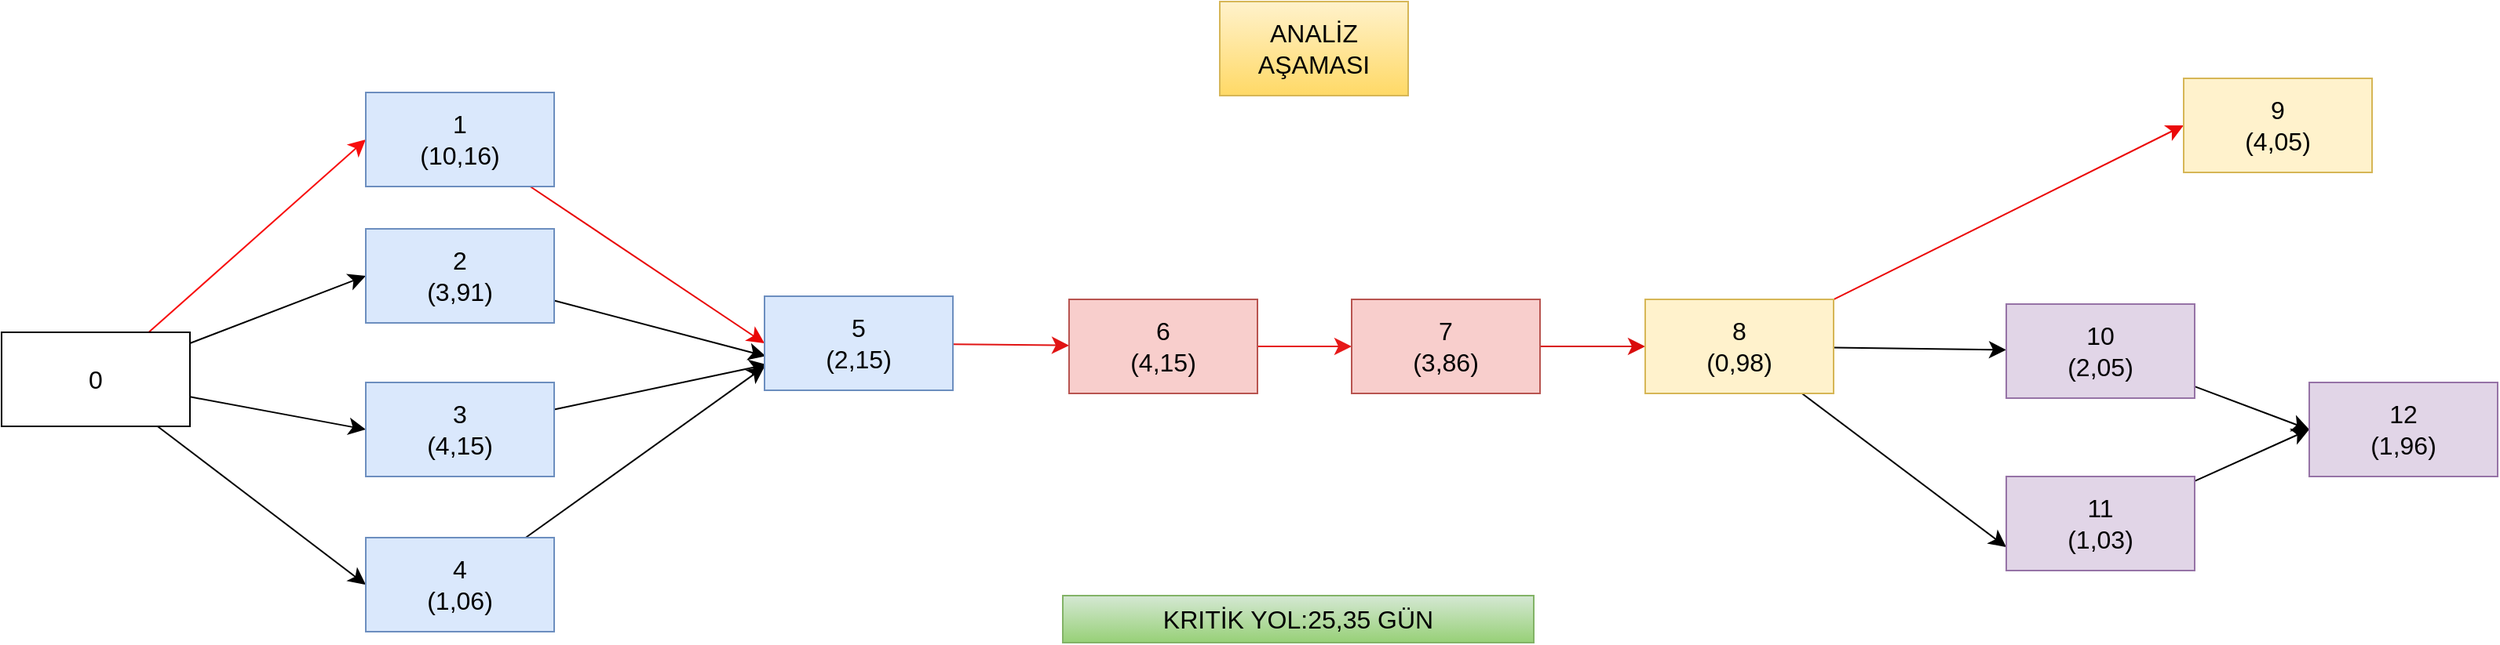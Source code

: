<mxfile version="21.1.2" type="device">
  <diagram name="Sayfa -1" id="TjAz3m3SiwIQFOfm3-uA">
    <mxGraphModel dx="1436" dy="1064" grid="0" gridSize="10" guides="1" tooltips="1" connect="1" arrows="1" fold="1" page="0" pageScale="1" pageWidth="827" pageHeight="1169" math="0" shadow="0">
      <root>
        <mxCell id="0" />
        <mxCell id="1" parent="0" />
        <mxCell id="9LyN6Sd_W5k2G55v31xB-8" style="edgeStyle=none;curved=1;rounded=0;orthogonalLoop=1;jettySize=auto;html=1;entryX=0;entryY=0.5;entryDx=0;entryDy=0;fontSize=12;startSize=8;endSize=8;strokeColor=#f80d0d;" parent="1" source="9LyN6Sd_W5k2G55v31xB-1" target="9LyN6Sd_W5k2G55v31xB-3" edge="1">
          <mxGeometry relative="1" as="geometry" />
        </mxCell>
        <mxCell id="9LyN6Sd_W5k2G55v31xB-9" style="edgeStyle=none;curved=1;rounded=0;orthogonalLoop=1;jettySize=auto;html=1;entryX=0;entryY=0.5;entryDx=0;entryDy=0;fontSize=12;startSize=8;endSize=8;" parent="1" source="9LyN6Sd_W5k2G55v31xB-1" target="9LyN6Sd_W5k2G55v31xB-6" edge="1">
          <mxGeometry relative="1" as="geometry" />
        </mxCell>
        <mxCell id="9LyN6Sd_W5k2G55v31xB-11" style="edgeStyle=none;curved=1;rounded=0;orthogonalLoop=1;jettySize=auto;html=1;entryX=0;entryY=0.5;entryDx=0;entryDy=0;fontSize=12;startSize=8;endSize=8;" parent="1" source="9LyN6Sd_W5k2G55v31xB-1" target="9LyN6Sd_W5k2G55v31xB-7" edge="1">
          <mxGeometry relative="1" as="geometry" />
        </mxCell>
        <mxCell id="9LyN6Sd_W5k2G55v31xB-12" style="edgeStyle=none;curved=1;rounded=0;orthogonalLoop=1;jettySize=auto;html=1;entryX=0;entryY=0.5;entryDx=0;entryDy=0;fontSize=12;startSize=8;endSize=8;" parent="1" source="9LyN6Sd_W5k2G55v31xB-1" target="9LyN6Sd_W5k2G55v31xB-5" edge="1">
          <mxGeometry relative="1" as="geometry" />
        </mxCell>
        <mxCell id="9LyN6Sd_W5k2G55v31xB-1" value="0&lt;br&gt;" style="rounded=0;whiteSpace=wrap;html=1;fontSize=16;" parent="1" vertex="1">
          <mxGeometry x="-305" y="177" width="120" height="60" as="geometry" />
        </mxCell>
        <mxCell id="9LyN6Sd_W5k2G55v31xB-14" style="edgeStyle=none;curved=1;rounded=0;orthogonalLoop=1;jettySize=auto;html=1;entryX=0;entryY=0.5;entryDx=0;entryDy=0;fontSize=12;startSize=8;endSize=8;strokeColor=#e90707;" parent="1" source="9LyN6Sd_W5k2G55v31xB-3" target="9LyN6Sd_W5k2G55v31xB-13" edge="1">
          <mxGeometry relative="1" as="geometry" />
        </mxCell>
        <mxCell id="9LyN6Sd_W5k2G55v31xB-3" value="1&lt;br&gt;(10,16)" style="rounded=0;whiteSpace=wrap;html=1;fontSize=16;fillColor=#dae8fc;strokeColor=#6c8ebf;" parent="1" vertex="1">
          <mxGeometry x="-73" y="24" width="120" height="60" as="geometry" />
        </mxCell>
        <mxCell id="9LyN6Sd_W5k2G55v31xB-17" style="edgeStyle=none;curved=1;rounded=0;orthogonalLoop=1;jettySize=auto;html=1;entryX=0;entryY=0.75;entryDx=0;entryDy=0;fontSize=12;startSize=8;endSize=8;" parent="1" source="9LyN6Sd_W5k2G55v31xB-5" target="9LyN6Sd_W5k2G55v31xB-13" edge="1">
          <mxGeometry relative="1" as="geometry" />
        </mxCell>
        <mxCell id="9LyN6Sd_W5k2G55v31xB-5" value="4&lt;br&gt;(1,06)" style="rounded=0;whiteSpace=wrap;html=1;fontSize=16;fillColor=#dae8fc;strokeColor=#6c8ebf;" parent="1" vertex="1">
          <mxGeometry x="-73" y="308" width="120" height="60" as="geometry" />
        </mxCell>
        <mxCell id="9LyN6Sd_W5k2G55v31xB-15" style="edgeStyle=none;curved=1;rounded=0;orthogonalLoop=1;jettySize=auto;html=1;entryX=0.007;entryY=0.637;entryDx=0;entryDy=0;entryPerimeter=0;fontSize=12;startSize=8;endSize=8;" parent="1" source="9LyN6Sd_W5k2G55v31xB-6" target="9LyN6Sd_W5k2G55v31xB-13" edge="1">
          <mxGeometry relative="1" as="geometry" />
        </mxCell>
        <mxCell id="9LyN6Sd_W5k2G55v31xB-6" value="2&lt;br&gt;(3,91)" style="rounded=0;whiteSpace=wrap;html=1;fontSize=16;fillColor=#dae8fc;strokeColor=#6c8ebf;" parent="1" vertex="1">
          <mxGeometry x="-73" y="111" width="120" height="60" as="geometry" />
        </mxCell>
        <mxCell id="9LyN6Sd_W5k2G55v31xB-16" style="edgeStyle=none;curved=1;rounded=0;orthogonalLoop=1;jettySize=auto;html=1;fontSize=12;startSize=8;endSize=8;" parent="1" source="9LyN6Sd_W5k2G55v31xB-7" edge="1">
          <mxGeometry relative="1" as="geometry">
            <mxPoint x="182.4" y="197.6" as="targetPoint" />
          </mxGeometry>
        </mxCell>
        <mxCell id="9LyN6Sd_W5k2G55v31xB-7" value="3&lt;br&gt;(4,15)" style="rounded=0;whiteSpace=wrap;html=1;fontSize=16;fillColor=#dae8fc;strokeColor=#6c8ebf;" parent="1" vertex="1">
          <mxGeometry x="-73" y="209" width="120" height="60" as="geometry" />
        </mxCell>
        <mxCell id="9LyN6Sd_W5k2G55v31xB-20" style="edgeStyle=none;curved=1;rounded=0;orthogonalLoop=1;jettySize=auto;html=1;fontSize=12;startSize=8;endSize=8;strokeColor=#e11414;" parent="1" source="9LyN6Sd_W5k2G55v31xB-13" target="9LyN6Sd_W5k2G55v31xB-18" edge="1">
          <mxGeometry relative="1" as="geometry" />
        </mxCell>
        <mxCell id="9LyN6Sd_W5k2G55v31xB-13" value="5&lt;br&gt;(2,15)" style="rounded=0;whiteSpace=wrap;html=1;fontSize=16;fillColor=#dae8fc;strokeColor=#6c8ebf;" parent="1" vertex="1">
          <mxGeometry x="181" y="154" width="120" height="60" as="geometry" />
        </mxCell>
        <mxCell id="9LyN6Sd_W5k2G55v31xB-21" style="edgeStyle=none;curved=1;rounded=0;orthogonalLoop=1;jettySize=auto;html=1;fontSize=12;startSize=8;endSize=8;strokeColor=#e61919;" parent="1" source="9LyN6Sd_W5k2G55v31xB-18" target="9LyN6Sd_W5k2G55v31xB-19" edge="1">
          <mxGeometry relative="1" as="geometry" />
        </mxCell>
        <mxCell id="9LyN6Sd_W5k2G55v31xB-18" value="6&lt;br&gt;(4,15)" style="rounded=0;whiteSpace=wrap;html=1;fontSize=16;fillColor=#f8cecc;strokeColor=#b85450;" parent="1" vertex="1">
          <mxGeometry x="375" y="156" width="120" height="60" as="geometry" />
        </mxCell>
        <mxCell id="9LyN6Sd_W5k2G55v31xB-23" style="edgeStyle=none;curved=1;rounded=0;orthogonalLoop=1;jettySize=auto;html=1;entryX=0;entryY=0.5;entryDx=0;entryDy=0;fontSize=12;startSize=8;endSize=8;strokeColor=#d90d0d;" parent="1" source="9LyN6Sd_W5k2G55v31xB-19" target="9LyN6Sd_W5k2G55v31xB-22" edge="1">
          <mxGeometry relative="1" as="geometry" />
        </mxCell>
        <mxCell id="9LyN6Sd_W5k2G55v31xB-19" value="7&lt;br&gt;(3,86)" style="rounded=0;whiteSpace=wrap;html=1;fontSize=16;fillColor=#f8cecc;strokeColor=#b85450;" parent="1" vertex="1">
          <mxGeometry x="555" y="156" width="120" height="60" as="geometry" />
        </mxCell>
        <mxCell id="9LyN6Sd_W5k2G55v31xB-26" style="edgeStyle=none;curved=1;rounded=0;orthogonalLoop=1;jettySize=auto;html=1;entryX=0;entryY=0.5;entryDx=0;entryDy=0;fontSize=12;startSize=8;endSize=8;strokeColor=#eb0a0a;" parent="1" source="9LyN6Sd_W5k2G55v31xB-22" target="9LyN6Sd_W5k2G55v31xB-25" edge="1">
          <mxGeometry relative="1" as="geometry" />
        </mxCell>
        <mxCell id="9LyN6Sd_W5k2G55v31xB-29" style="edgeStyle=none;curved=1;rounded=0;orthogonalLoop=1;jettySize=auto;html=1;fontSize=12;startSize=8;endSize=8;" parent="1" source="9LyN6Sd_W5k2G55v31xB-22" target="9LyN6Sd_W5k2G55v31xB-27" edge="1">
          <mxGeometry relative="1" as="geometry" />
        </mxCell>
        <mxCell id="9LyN6Sd_W5k2G55v31xB-30" style="edgeStyle=none;curved=1;rounded=0;orthogonalLoop=1;jettySize=auto;html=1;entryX=0;entryY=0.75;entryDx=0;entryDy=0;fontSize=12;startSize=8;endSize=8;" parent="1" source="9LyN6Sd_W5k2G55v31xB-22" target="9LyN6Sd_W5k2G55v31xB-28" edge="1">
          <mxGeometry relative="1" as="geometry" />
        </mxCell>
        <mxCell id="9LyN6Sd_W5k2G55v31xB-22" value="8&lt;br&gt;(0,98)" style="rounded=0;whiteSpace=wrap;html=1;fontSize=16;fillColor=#fff2cc;strokeColor=#d6b656;" parent="1" vertex="1">
          <mxGeometry x="742" y="156" width="120" height="60" as="geometry" />
        </mxCell>
        <mxCell id="9LyN6Sd_W5k2G55v31xB-25" value="9&lt;br&gt;(4,05)" style="rounded=0;whiteSpace=wrap;html=1;fontSize=16;fillColor=#fff2cc;strokeColor=#d6b656;" parent="1" vertex="1">
          <mxGeometry x="1085" y="15" width="120" height="60" as="geometry" />
        </mxCell>
        <mxCell id="9LyN6Sd_W5k2G55v31xB-32" style="edgeStyle=none;curved=1;rounded=0;orthogonalLoop=1;jettySize=auto;html=1;entryX=0;entryY=0.5;entryDx=0;entryDy=0;fontSize=12;startSize=8;endSize=8;" parent="1" source="9LyN6Sd_W5k2G55v31xB-27" target="9LyN6Sd_W5k2G55v31xB-31" edge="1">
          <mxGeometry relative="1" as="geometry" />
        </mxCell>
        <mxCell id="9LyN6Sd_W5k2G55v31xB-27" value="10&lt;br&gt;(2,05)" style="rounded=0;whiteSpace=wrap;html=1;fontSize=16;fillColor=#e1d5e7;strokeColor=#9673a6;" parent="1" vertex="1">
          <mxGeometry x="972" y="159" width="120" height="60" as="geometry" />
        </mxCell>
        <mxCell id="9LyN6Sd_W5k2G55v31xB-37" style="edgeStyle=none;curved=1;rounded=0;orthogonalLoop=1;jettySize=auto;html=1;entryX=0;entryY=0.5;entryDx=0;entryDy=0;fontSize=12;startSize=8;endSize=8;" parent="1" source="9LyN6Sd_W5k2G55v31xB-28" target="9LyN6Sd_W5k2G55v31xB-31" edge="1">
          <mxGeometry relative="1" as="geometry" />
        </mxCell>
        <mxCell id="9LyN6Sd_W5k2G55v31xB-28" value="11&lt;br&gt;(1,03)" style="rounded=0;whiteSpace=wrap;html=1;fontSize=16;fillColor=#e1d5e7;strokeColor=#9673a6;" parent="1" vertex="1">
          <mxGeometry x="972" y="269" width="120" height="60" as="geometry" />
        </mxCell>
        <mxCell id="9LyN6Sd_W5k2G55v31xB-31" value="12&lt;br&gt;(1,96)" style="rounded=0;whiteSpace=wrap;html=1;fontSize=16;fillColor=#e1d5e7;strokeColor=#9673a6;" parent="1" vertex="1">
          <mxGeometry x="1165" y="209" width="120" height="60" as="geometry" />
        </mxCell>
        <mxCell id="9LyN6Sd_W5k2G55v31xB-35" value="ANALİZ AŞAMASI" style="rounded=0;whiteSpace=wrap;html=1;fontSize=16;fillColor=#fff2cc;gradientColor=#ffd966;strokeColor=#d6b656;" parent="1" vertex="1">
          <mxGeometry x="471" y="-34" width="120" height="60" as="geometry" />
        </mxCell>
        <mxCell id="9LyN6Sd_W5k2G55v31xB-36" value="KRITİK YOL:25,35 GÜN" style="text;html=1;strokeColor=#82b366;fillColor=#d5e8d4;align=center;verticalAlign=middle;whiteSpace=wrap;rounded=0;fontSize=16;gradientColor=#97d077;" parent="1" vertex="1">
          <mxGeometry x="371" y="345" width="300" height="30" as="geometry" />
        </mxCell>
      </root>
    </mxGraphModel>
  </diagram>
</mxfile>
